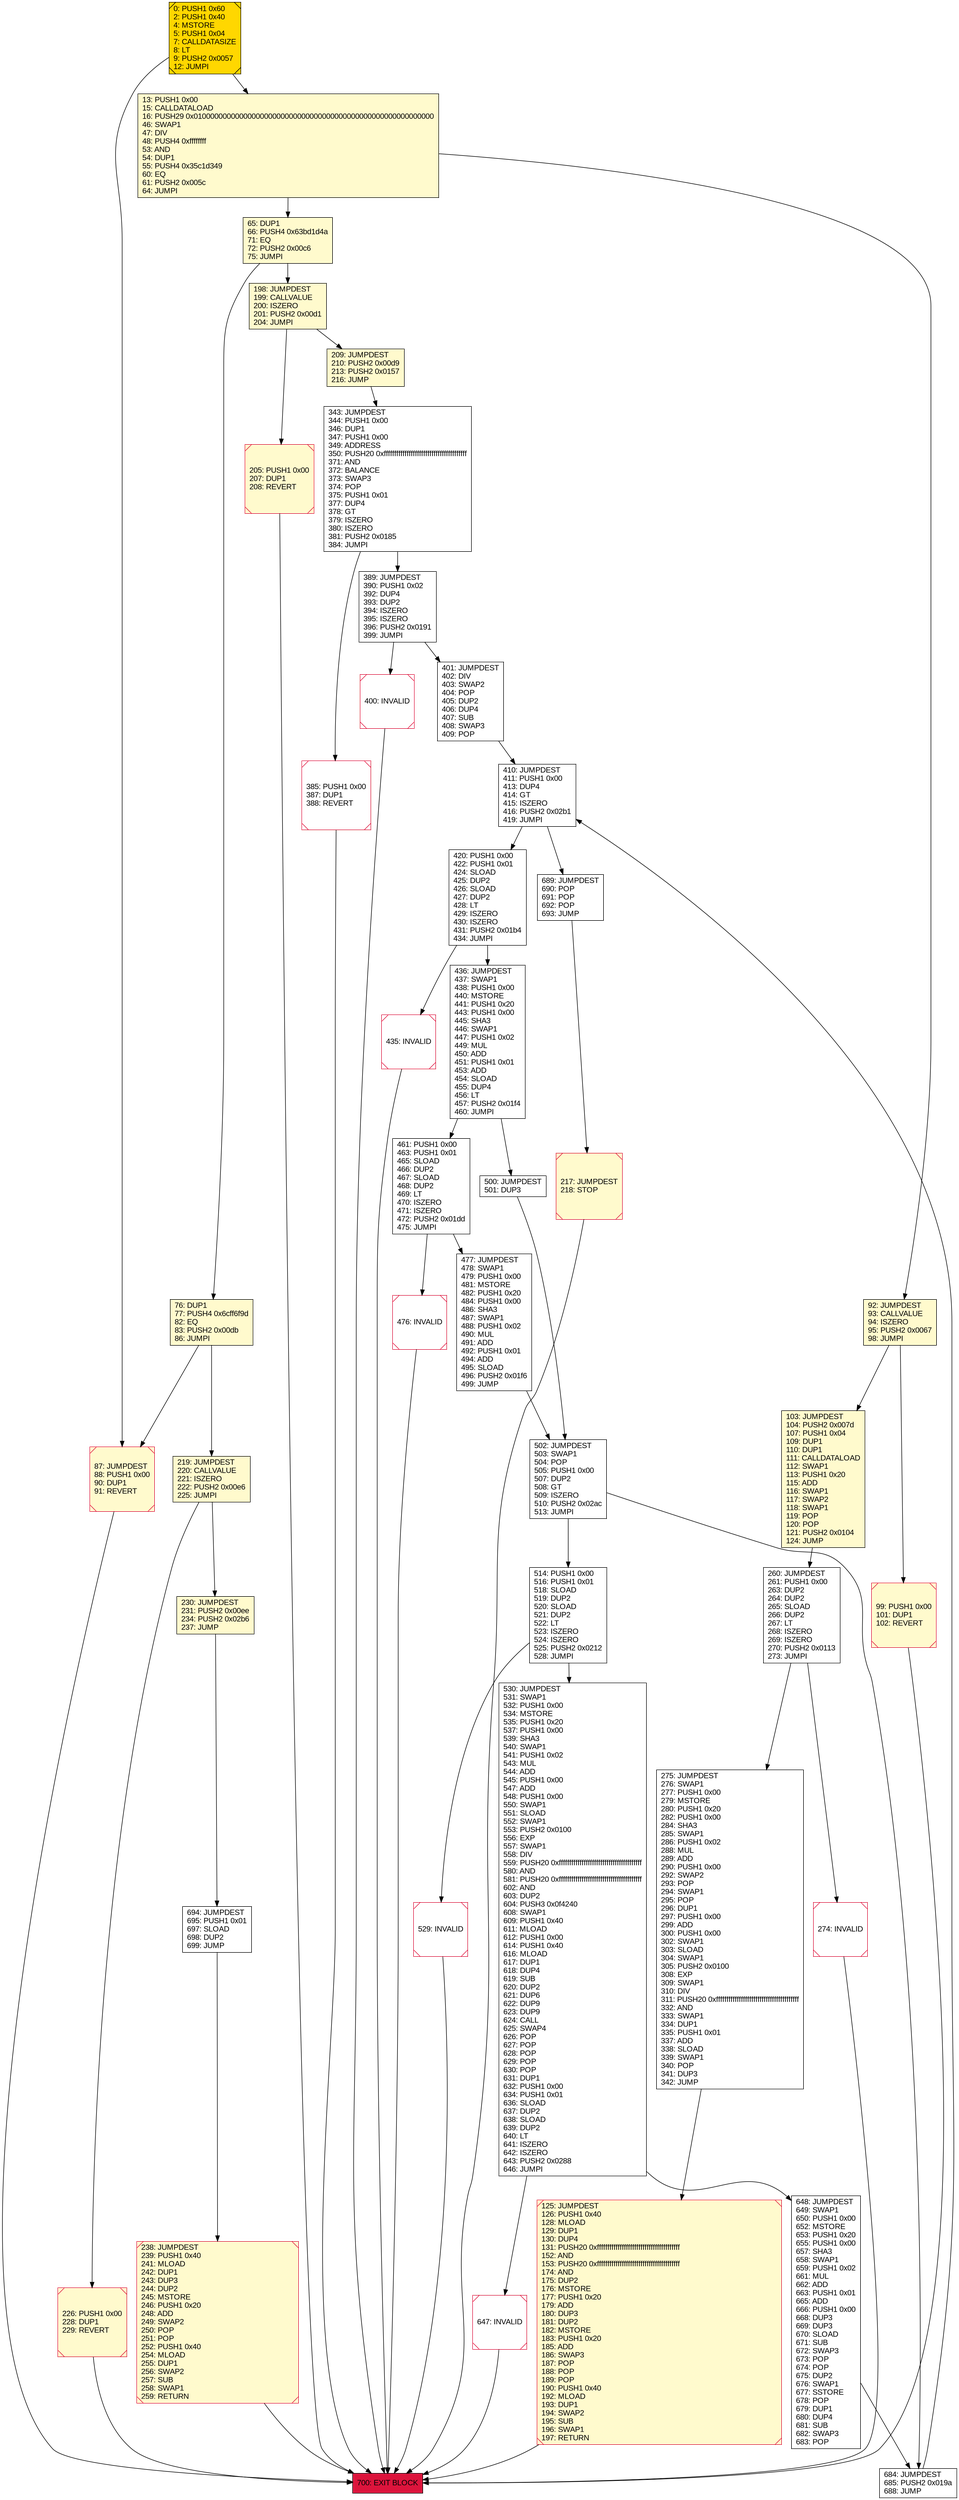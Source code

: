 digraph G {
bgcolor=transparent rankdir=UD;
node [shape=box style=filled color=black fillcolor=white fontname=arial fontcolor=black];
99 [label="99: PUSH1 0x00\l101: DUP1\l102: REVERT\l" fillcolor=lemonchiffon shape=Msquare color=crimson ];
226 [label="226: PUSH1 0x00\l228: DUP1\l229: REVERT\l" fillcolor=lemonchiffon shape=Msquare color=crimson ];
125 [label="125: JUMPDEST\l126: PUSH1 0x40\l128: MLOAD\l129: DUP1\l130: DUP4\l131: PUSH20 0xffffffffffffffffffffffffffffffffffffffff\l152: AND\l153: PUSH20 0xffffffffffffffffffffffffffffffffffffffff\l174: AND\l175: DUP2\l176: MSTORE\l177: PUSH1 0x20\l179: ADD\l180: DUP3\l181: DUP2\l182: MSTORE\l183: PUSH1 0x20\l185: ADD\l186: SWAP3\l187: POP\l188: POP\l189: POP\l190: PUSH1 0x40\l192: MLOAD\l193: DUP1\l194: SWAP2\l195: SUB\l196: SWAP1\l197: RETURN\l" fillcolor=lemonchiffon shape=Msquare color=crimson ];
219 [label="219: JUMPDEST\l220: CALLVALUE\l221: ISZERO\l222: PUSH2 0x00e6\l225: JUMPI\l" fillcolor=lemonchiffon ];
198 [label="198: JUMPDEST\l199: CALLVALUE\l200: ISZERO\l201: PUSH2 0x00d1\l204: JUMPI\l" fillcolor=lemonchiffon ];
514 [label="514: PUSH1 0x00\l516: PUSH1 0x01\l518: SLOAD\l519: DUP2\l520: SLOAD\l521: DUP2\l522: LT\l523: ISZERO\l524: ISZERO\l525: PUSH2 0x0212\l528: JUMPI\l" ];
435 [label="435: INVALID\l" shape=Msquare color=crimson ];
648 [label="648: JUMPDEST\l649: SWAP1\l650: PUSH1 0x00\l652: MSTORE\l653: PUSH1 0x20\l655: PUSH1 0x00\l657: SHA3\l658: SWAP1\l659: PUSH1 0x02\l661: MUL\l662: ADD\l663: PUSH1 0x01\l665: ADD\l666: PUSH1 0x00\l668: DUP3\l669: DUP3\l670: SLOAD\l671: SUB\l672: SWAP3\l673: POP\l674: POP\l675: DUP2\l676: SWAP1\l677: SSTORE\l678: POP\l679: DUP1\l680: DUP4\l681: SUB\l682: SWAP3\l683: POP\l" ];
217 [label="217: JUMPDEST\l218: STOP\l" fillcolor=lemonchiffon shape=Msquare color=crimson ];
343 [label="343: JUMPDEST\l344: PUSH1 0x00\l346: DUP1\l347: PUSH1 0x00\l349: ADDRESS\l350: PUSH20 0xffffffffffffffffffffffffffffffffffffffff\l371: AND\l372: BALANCE\l373: SWAP3\l374: POP\l375: PUSH1 0x01\l377: DUP4\l378: GT\l379: ISZERO\l380: ISZERO\l381: PUSH2 0x0185\l384: JUMPI\l" ];
689 [label="689: JUMPDEST\l690: POP\l691: POP\l692: POP\l693: JUMP\l" ];
87 [label="87: JUMPDEST\l88: PUSH1 0x00\l90: DUP1\l91: REVERT\l" fillcolor=lemonchiffon shape=Msquare color=crimson ];
389 [label="389: JUMPDEST\l390: PUSH1 0x02\l392: DUP4\l393: DUP2\l394: ISZERO\l395: ISZERO\l396: PUSH2 0x0191\l399: JUMPI\l" ];
420 [label="420: PUSH1 0x00\l422: PUSH1 0x01\l424: SLOAD\l425: DUP2\l426: SLOAD\l427: DUP2\l428: LT\l429: ISZERO\l430: ISZERO\l431: PUSH2 0x01b4\l434: JUMPI\l" ];
502 [label="502: JUMPDEST\l503: SWAP1\l504: POP\l505: PUSH1 0x00\l507: DUP2\l508: GT\l509: ISZERO\l510: PUSH2 0x02ac\l513: JUMPI\l" ];
275 [label="275: JUMPDEST\l276: SWAP1\l277: PUSH1 0x00\l279: MSTORE\l280: PUSH1 0x20\l282: PUSH1 0x00\l284: SHA3\l285: SWAP1\l286: PUSH1 0x02\l288: MUL\l289: ADD\l290: PUSH1 0x00\l292: SWAP2\l293: POP\l294: SWAP1\l295: POP\l296: DUP1\l297: PUSH1 0x00\l299: ADD\l300: PUSH1 0x00\l302: SWAP1\l303: SLOAD\l304: SWAP1\l305: PUSH2 0x0100\l308: EXP\l309: SWAP1\l310: DIV\l311: PUSH20 0xffffffffffffffffffffffffffffffffffffffff\l332: AND\l333: SWAP1\l334: DUP1\l335: PUSH1 0x01\l337: ADD\l338: SLOAD\l339: SWAP1\l340: POP\l341: DUP3\l342: JUMP\l" ];
238 [label="238: JUMPDEST\l239: PUSH1 0x40\l241: MLOAD\l242: DUP1\l243: DUP3\l244: DUP2\l245: MSTORE\l246: PUSH1 0x20\l248: ADD\l249: SWAP2\l250: POP\l251: POP\l252: PUSH1 0x40\l254: MLOAD\l255: DUP1\l256: SWAP2\l257: SUB\l258: SWAP1\l259: RETURN\l" fillcolor=lemonchiffon shape=Msquare color=crimson ];
401 [label="401: JUMPDEST\l402: DIV\l403: SWAP2\l404: POP\l405: DUP2\l406: DUP4\l407: SUB\l408: SWAP3\l409: POP\l" ];
436 [label="436: JUMPDEST\l437: SWAP1\l438: PUSH1 0x00\l440: MSTORE\l441: PUSH1 0x20\l443: PUSH1 0x00\l445: SHA3\l446: SWAP1\l447: PUSH1 0x02\l449: MUL\l450: ADD\l451: PUSH1 0x01\l453: ADD\l454: SLOAD\l455: DUP4\l456: LT\l457: PUSH2 0x01f4\l460: JUMPI\l" ];
694 [label="694: JUMPDEST\l695: PUSH1 0x01\l697: SLOAD\l698: DUP2\l699: JUMP\l" ];
385 [label="385: PUSH1 0x00\l387: DUP1\l388: REVERT\l" shape=Msquare color=crimson ];
230 [label="230: JUMPDEST\l231: PUSH2 0x00ee\l234: PUSH2 0x02b6\l237: JUMP\l" fillcolor=lemonchiffon ];
476 [label="476: INVALID\l" shape=Msquare color=crimson ];
530 [label="530: JUMPDEST\l531: SWAP1\l532: PUSH1 0x00\l534: MSTORE\l535: PUSH1 0x20\l537: PUSH1 0x00\l539: SHA3\l540: SWAP1\l541: PUSH1 0x02\l543: MUL\l544: ADD\l545: PUSH1 0x00\l547: ADD\l548: PUSH1 0x00\l550: SWAP1\l551: SLOAD\l552: SWAP1\l553: PUSH2 0x0100\l556: EXP\l557: SWAP1\l558: DIV\l559: PUSH20 0xffffffffffffffffffffffffffffffffffffffff\l580: AND\l581: PUSH20 0xffffffffffffffffffffffffffffffffffffffff\l602: AND\l603: DUP2\l604: PUSH3 0x0f4240\l608: SWAP1\l609: PUSH1 0x40\l611: MLOAD\l612: PUSH1 0x00\l614: PUSH1 0x40\l616: MLOAD\l617: DUP1\l618: DUP4\l619: SUB\l620: DUP2\l621: DUP6\l622: DUP9\l623: DUP9\l624: CALL\l625: SWAP4\l626: POP\l627: POP\l628: POP\l629: POP\l630: POP\l631: DUP1\l632: PUSH1 0x00\l634: PUSH1 0x01\l636: SLOAD\l637: DUP2\l638: SLOAD\l639: DUP2\l640: LT\l641: ISZERO\l642: ISZERO\l643: PUSH2 0x0288\l646: JUMPI\l" ];
461 [label="461: PUSH1 0x00\l463: PUSH1 0x01\l465: SLOAD\l466: DUP2\l467: SLOAD\l468: DUP2\l469: LT\l470: ISZERO\l471: ISZERO\l472: PUSH2 0x01dd\l475: JUMPI\l" ];
500 [label="500: JUMPDEST\l501: DUP3\l" ];
65 [label="65: DUP1\l66: PUSH4 0x63bd1d4a\l71: EQ\l72: PUSH2 0x00c6\l75: JUMPI\l" fillcolor=lemonchiffon ];
205 [label="205: PUSH1 0x00\l207: DUP1\l208: REVERT\l" fillcolor=lemonchiffon shape=Msquare color=crimson ];
477 [label="477: JUMPDEST\l478: SWAP1\l479: PUSH1 0x00\l481: MSTORE\l482: PUSH1 0x20\l484: PUSH1 0x00\l486: SHA3\l487: SWAP1\l488: PUSH1 0x02\l490: MUL\l491: ADD\l492: PUSH1 0x01\l494: ADD\l495: SLOAD\l496: PUSH2 0x01f6\l499: JUMP\l" ];
274 [label="274: INVALID\l" shape=Msquare color=crimson ];
529 [label="529: INVALID\l" shape=Msquare color=crimson ];
400 [label="400: INVALID\l" shape=Msquare color=crimson ];
92 [label="92: JUMPDEST\l93: CALLVALUE\l94: ISZERO\l95: PUSH2 0x0067\l98: JUMPI\l" fillcolor=lemonchiffon ];
76 [label="76: DUP1\l77: PUSH4 0x6cff6f9d\l82: EQ\l83: PUSH2 0x00db\l86: JUMPI\l" fillcolor=lemonchiffon ];
103 [label="103: JUMPDEST\l104: PUSH2 0x007d\l107: PUSH1 0x04\l109: DUP1\l110: DUP1\l111: CALLDATALOAD\l112: SWAP1\l113: PUSH1 0x20\l115: ADD\l116: SWAP1\l117: SWAP2\l118: SWAP1\l119: POP\l120: POP\l121: PUSH2 0x0104\l124: JUMP\l" fillcolor=lemonchiffon ];
684 [label="684: JUMPDEST\l685: PUSH2 0x019a\l688: JUMP\l" ];
13 [label="13: PUSH1 0x00\l15: CALLDATALOAD\l16: PUSH29 0x0100000000000000000000000000000000000000000000000000000000\l46: SWAP1\l47: DIV\l48: PUSH4 0xffffffff\l53: AND\l54: DUP1\l55: PUSH4 0x35c1d349\l60: EQ\l61: PUSH2 0x005c\l64: JUMPI\l" fillcolor=lemonchiffon ];
0 [label="0: PUSH1 0x60\l2: PUSH1 0x40\l4: MSTORE\l5: PUSH1 0x04\l7: CALLDATASIZE\l8: LT\l9: PUSH2 0x0057\l12: JUMPI\l" fillcolor=lemonchiffon shape=Msquare fillcolor=gold ];
260 [label="260: JUMPDEST\l261: PUSH1 0x00\l263: DUP2\l264: DUP2\l265: SLOAD\l266: DUP2\l267: LT\l268: ISZERO\l269: ISZERO\l270: PUSH2 0x0113\l273: JUMPI\l" ];
410 [label="410: JUMPDEST\l411: PUSH1 0x00\l413: DUP4\l414: GT\l415: ISZERO\l416: PUSH2 0x02b1\l419: JUMPI\l" ];
647 [label="647: INVALID\l" shape=Msquare color=crimson ];
700 [label="700: EXIT BLOCK\l" fillcolor=crimson ];
209 [label="209: JUMPDEST\l210: PUSH2 0x00d9\l213: PUSH2 0x0157\l216: JUMP\l" fillcolor=lemonchiffon ];
92 -> 103;
0 -> 13;
103 -> 260;
230 -> 694;
684 -> 410;
461 -> 477;
647 -> 700;
219 -> 226;
420 -> 436;
461 -> 476;
274 -> 700;
529 -> 700;
400 -> 700;
420 -> 435;
13 -> 65;
343 -> 389;
385 -> 700;
689 -> 217;
260 -> 274;
502 -> 514;
530 -> 647;
0 -> 87;
502 -> 684;
514 -> 529;
410 -> 420;
219 -> 230;
514 -> 530;
401 -> 410;
435 -> 700;
209 -> 343;
125 -> 700;
694 -> 238;
13 -> 92;
389 -> 401;
205 -> 700;
65 -> 76;
275 -> 125;
476 -> 700;
65 -> 198;
238 -> 700;
76 -> 87;
410 -> 689;
198 -> 205;
260 -> 275;
530 -> 648;
87 -> 700;
343 -> 385;
217 -> 700;
92 -> 99;
436 -> 500;
198 -> 209;
436 -> 461;
477 -> 502;
76 -> 219;
389 -> 400;
648 -> 684;
99 -> 700;
226 -> 700;
500 -> 502;
}
